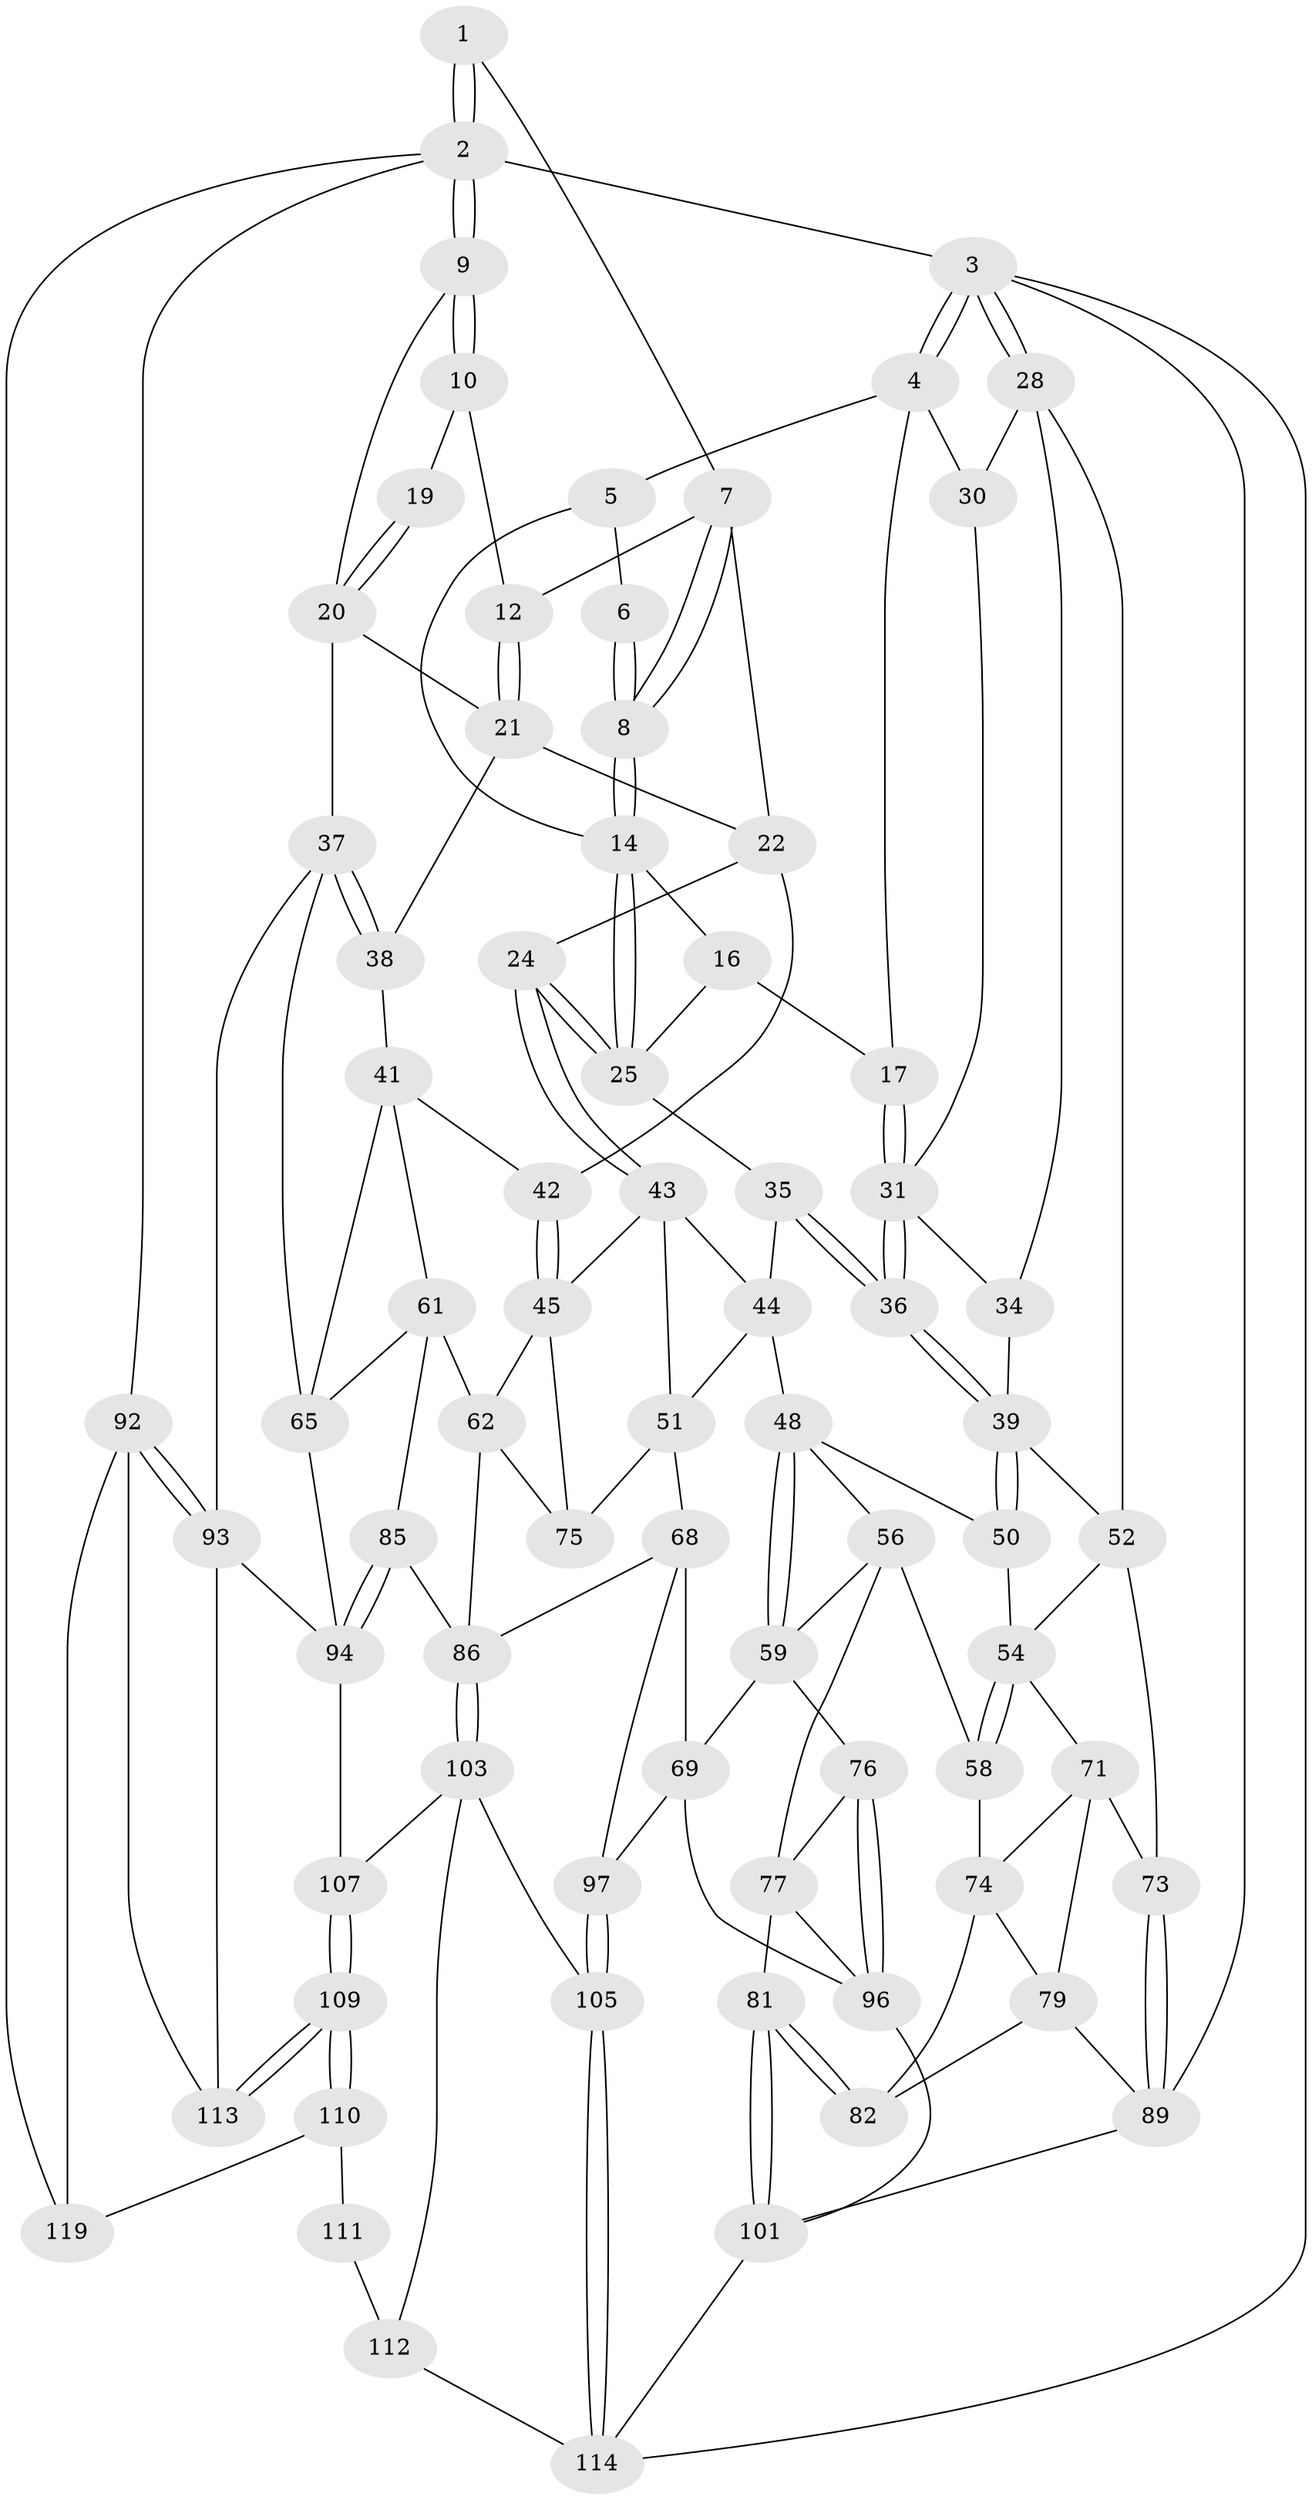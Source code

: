 // original degree distribution, {3: 0.025, 6: 0.18333333333333332, 4: 0.18333333333333332, 5: 0.6083333333333333}
// Generated by graph-tools (version 1.1) at 2025/42/03/06/25 10:42:35]
// undirected, 75 vertices, 166 edges
graph export_dot {
graph [start="1"]
  node [color=gray90,style=filled];
  1 [pos="+0.7635818288241378+0"];
  2 [pos="+1+0",super="+91"];
  3 [pos="+0+0",super="+90"];
  4 [pos="+0.2124877632576454+0",super="+18"];
  5 [pos="+0.2906902588211241+0"];
  6 [pos="+0.34256691962606084+0"];
  7 [pos="+0.763166279714136+0",super="+13"];
  8 [pos="+0.5336970380090299+0.09168729418333539"];
  9 [pos="+1+0.11762045455707158"];
  10 [pos="+1+0.08730703084722628",super="+11"];
  12 [pos="+0.8324798782494439+0.024319719579761014"];
  14 [pos="+0.5363155116967157+0.12417717419433749",super="+15"];
  16 [pos="+0.3793195815644089+0.16910717966507563"];
  17 [pos="+0.312887245364799+0.16227548353684138"];
  19 [pos="+0.9312787104548913+0.11432461632489638"];
  20 [pos="+0.9049033144403369+0.201051046396277",super="+27"];
  21 [pos="+0.8788335245733544+0.197835642287448",super="+26"];
  22 [pos="+0.6640614625071346+0.19538370747640632",super="+23"];
  24 [pos="+0.623631587898497+0.20963640140992115"];
  25 [pos="+0.6134622081748575+0.20306766804912788",super="+33"];
  28 [pos="+0+0",super="+29"];
  30 [pos="+0.15941997801215171+0.13685801179830592"];
  31 [pos="+0.22100873581172178+0.21535246362888846",super="+32"];
  34 [pos="+0.08212294886168112+0.29637302900995316"];
  35 [pos="+0.38010744050118694+0.2658614781921896"];
  36 [pos="+0.30276044754083387+0.33067467517408355"];
  37 [pos="+1+0.40790331810090735",super="+64"];
  38 [pos="+0.8475270381633341+0.39011129213912366"];
  39 [pos="+0.29768374741286857+0.3500461507503534",super="+40"];
  41 [pos="+0.8260178568971487+0.4010322431307232",super="+60"];
  42 [pos="+0.7694639965213231+0.39879756367189584"];
  43 [pos="+0.6091310276051343+0.23829642114349042",super="+46"];
  44 [pos="+0.46871075531734735+0.31395511096041073",super="+47"];
  45 [pos="+0.70769489614758+0.4384415093738539",super="+63"];
  48 [pos="+0.4627136309648716+0.4263882674516432",super="+49"];
  50 [pos="+0.2976910430131556+0.35033431541312066"];
  51 [pos="+0.5684550138085869+0.45942115281190743",super="+67"];
  52 [pos="+0.03269107578831672+0.3644083346936996",super="+53"];
  54 [pos="+0.1883678309525467+0.3987028208053914",super="+55"];
  56 [pos="+0.2931586777022053+0.4705810549628278",super="+57"];
  58 [pos="+0.1950053954542801+0.5117919376548936"];
  59 [pos="+0.4133093234479077+0.4938212752571066",super="+70"];
  61 [pos="+0.7813409387572873+0.5582408844670297",super="+84"];
  62 [pos="+0.7594716131424912+0.5526313076130086",super="+83"];
  65 [pos="+1+0.6021839352308277",super="+66"];
  68 [pos="+0.5637953357042983+0.5671333881347744",super="+88"];
  69 [pos="+0.5008628901390929+0.5871525215222538",super="+95"];
  71 [pos="+0.09482344260663786+0.4922638348645887",super="+72"];
  73 [pos="+0+0.561936971003151"];
  74 [pos="+0.17040844801886298+0.5140798098786779",super="+78"];
  75 [pos="+0.6623404657562463+0.5604575856242473"];
  76 [pos="+0.3560543799451013+0.6229264986734308"];
  77 [pos="+0.29914643156312454+0.6070785050283186",super="+80"];
  79 [pos="+0.07057376372302816+0.6173870135339211",super="+98"];
  81 [pos="+0.2216456184888581+0.6811371270990787"];
  82 [pos="+0.164435157890225+0.6563644451247668"];
  85 [pos="+0.7852487852522527+0.6591771155123582"];
  86 [pos="+0.7094397493672151+0.6968572653196158",super="+87"];
  89 [pos="+0+1",super="+99"];
  92 [pos="+1+0.8559493955110128",super="+117"];
  93 [pos="+1+0.7382594462603684",super="+108"];
  94 [pos="+0.8909953134365317+0.7069816807735817",super="+106"];
  96 [pos="+0.41725405012903366+0.7678311760237567",super="+100"];
  97 [pos="+0.5244441031862643+0.7879340377589186"];
  101 [pos="+0.20737074440168596+0.7698924723451207",super="+102"];
  103 [pos="+0.7074173621172694+0.7265134983781485",super="+104"];
  105 [pos="+0.547280630009734+0.8105698784380958"];
  107 [pos="+0.7586240612516733+0.7866410056334543"];
  109 [pos="+0.7607807641972625+0.9151172365197331"];
  110 [pos="+0.740353612542355+0.9382707542871944",super="+120"];
  111 [pos="+0.6164297723666377+0.8916741625884806",super="+118"];
  112 [pos="+0.5932187536052914+0.8745051252362027",super="+115"];
  113 [pos="+0.8995280420939509+0.8830071108161403"];
  114 [pos="+0.32688970247833743+1",super="+116"];
  119 [pos="+0.9134545733357804+1"];
  1 -- 2;
  1 -- 2;
  1 -- 7;
  2 -- 3 [weight=2];
  2 -- 9;
  2 -- 9;
  2 -- 92;
  2 -- 119;
  3 -- 4;
  3 -- 4;
  3 -- 28;
  3 -- 28;
  3 -- 89;
  3 -- 114;
  4 -- 5;
  4 -- 17;
  4 -- 30;
  5 -- 6;
  5 -- 14;
  6 -- 8;
  6 -- 8;
  7 -- 8;
  7 -- 8;
  7 -- 12;
  7 -- 22;
  8 -- 14;
  8 -- 14;
  9 -- 10;
  9 -- 10;
  9 -- 20;
  10 -- 19;
  10 -- 12;
  12 -- 21;
  12 -- 21;
  14 -- 25;
  14 -- 25;
  14 -- 16;
  16 -- 17;
  16 -- 25;
  17 -- 31;
  17 -- 31;
  19 -- 20;
  19 -- 20;
  20 -- 21;
  20 -- 37;
  21 -- 38;
  21 -- 22;
  22 -- 24;
  22 -- 42;
  24 -- 25;
  24 -- 25;
  24 -- 43;
  24 -- 43;
  25 -- 35;
  28 -- 52;
  28 -- 34;
  28 -- 30;
  30 -- 31;
  31 -- 36;
  31 -- 36;
  31 -- 34;
  34 -- 39;
  35 -- 36;
  35 -- 36;
  35 -- 44;
  36 -- 39;
  36 -- 39;
  37 -- 38;
  37 -- 38;
  37 -- 65;
  37 -- 93;
  38 -- 41;
  39 -- 50;
  39 -- 50;
  39 -- 52;
  41 -- 42;
  41 -- 65;
  41 -- 61;
  42 -- 45;
  42 -- 45;
  43 -- 44;
  43 -- 51;
  43 -- 45;
  44 -- 48;
  44 -- 51;
  45 -- 75;
  45 -- 62;
  48 -- 59;
  48 -- 59;
  48 -- 56;
  48 -- 50;
  50 -- 54;
  51 -- 75;
  51 -- 68;
  52 -- 73;
  52 -- 54;
  54 -- 58;
  54 -- 58;
  54 -- 71;
  56 -- 59;
  56 -- 58;
  56 -- 77;
  58 -- 74;
  59 -- 76;
  59 -- 69;
  61 -- 62;
  61 -- 65;
  61 -- 85;
  62 -- 86;
  62 -- 75;
  65 -- 94;
  68 -- 69;
  68 -- 97;
  68 -- 86;
  69 -- 96;
  69 -- 97;
  71 -- 74;
  71 -- 73;
  71 -- 79;
  73 -- 89;
  73 -- 89;
  74 -- 82;
  74 -- 79;
  76 -- 77;
  76 -- 96;
  76 -- 96;
  77 -- 96;
  77 -- 81;
  79 -- 89;
  79 -- 82;
  81 -- 82;
  81 -- 82;
  81 -- 101;
  81 -- 101;
  85 -- 86;
  85 -- 94;
  85 -- 94;
  86 -- 103;
  86 -- 103;
  89 -- 101;
  92 -- 93;
  92 -- 93;
  92 -- 113;
  92 -- 119;
  93 -- 113;
  93 -- 94;
  94 -- 107;
  96 -- 101;
  97 -- 105;
  97 -- 105;
  101 -- 114;
  103 -- 107;
  103 -- 112;
  103 -- 105;
  105 -- 114;
  105 -- 114;
  107 -- 109;
  107 -- 109;
  109 -- 110;
  109 -- 110;
  109 -- 113;
  109 -- 113;
  110 -- 111 [weight=2];
  110 -- 119;
  111 -- 112 [weight=2];
  112 -- 114;
}
